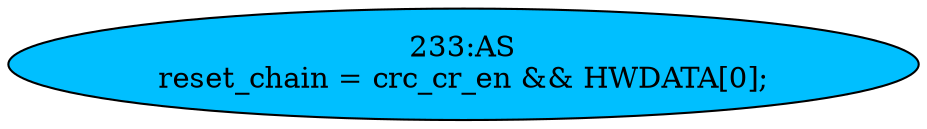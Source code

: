 strict digraph "" {
	node [label="\N"];
	"233:AS"	 [ast="<pyverilog.vparser.ast.Assign object at 0x7fba378b3d90>",
		def_var="['reset_chain']",
		fillcolor=deepskyblue,
		label="233:AS
reset_chain = crc_cr_en && HWDATA[0];",
		statements="[]",
		style=filled,
		typ=Assign,
		use_var="['crc_cr_en', 'HWDATA']"];
}
